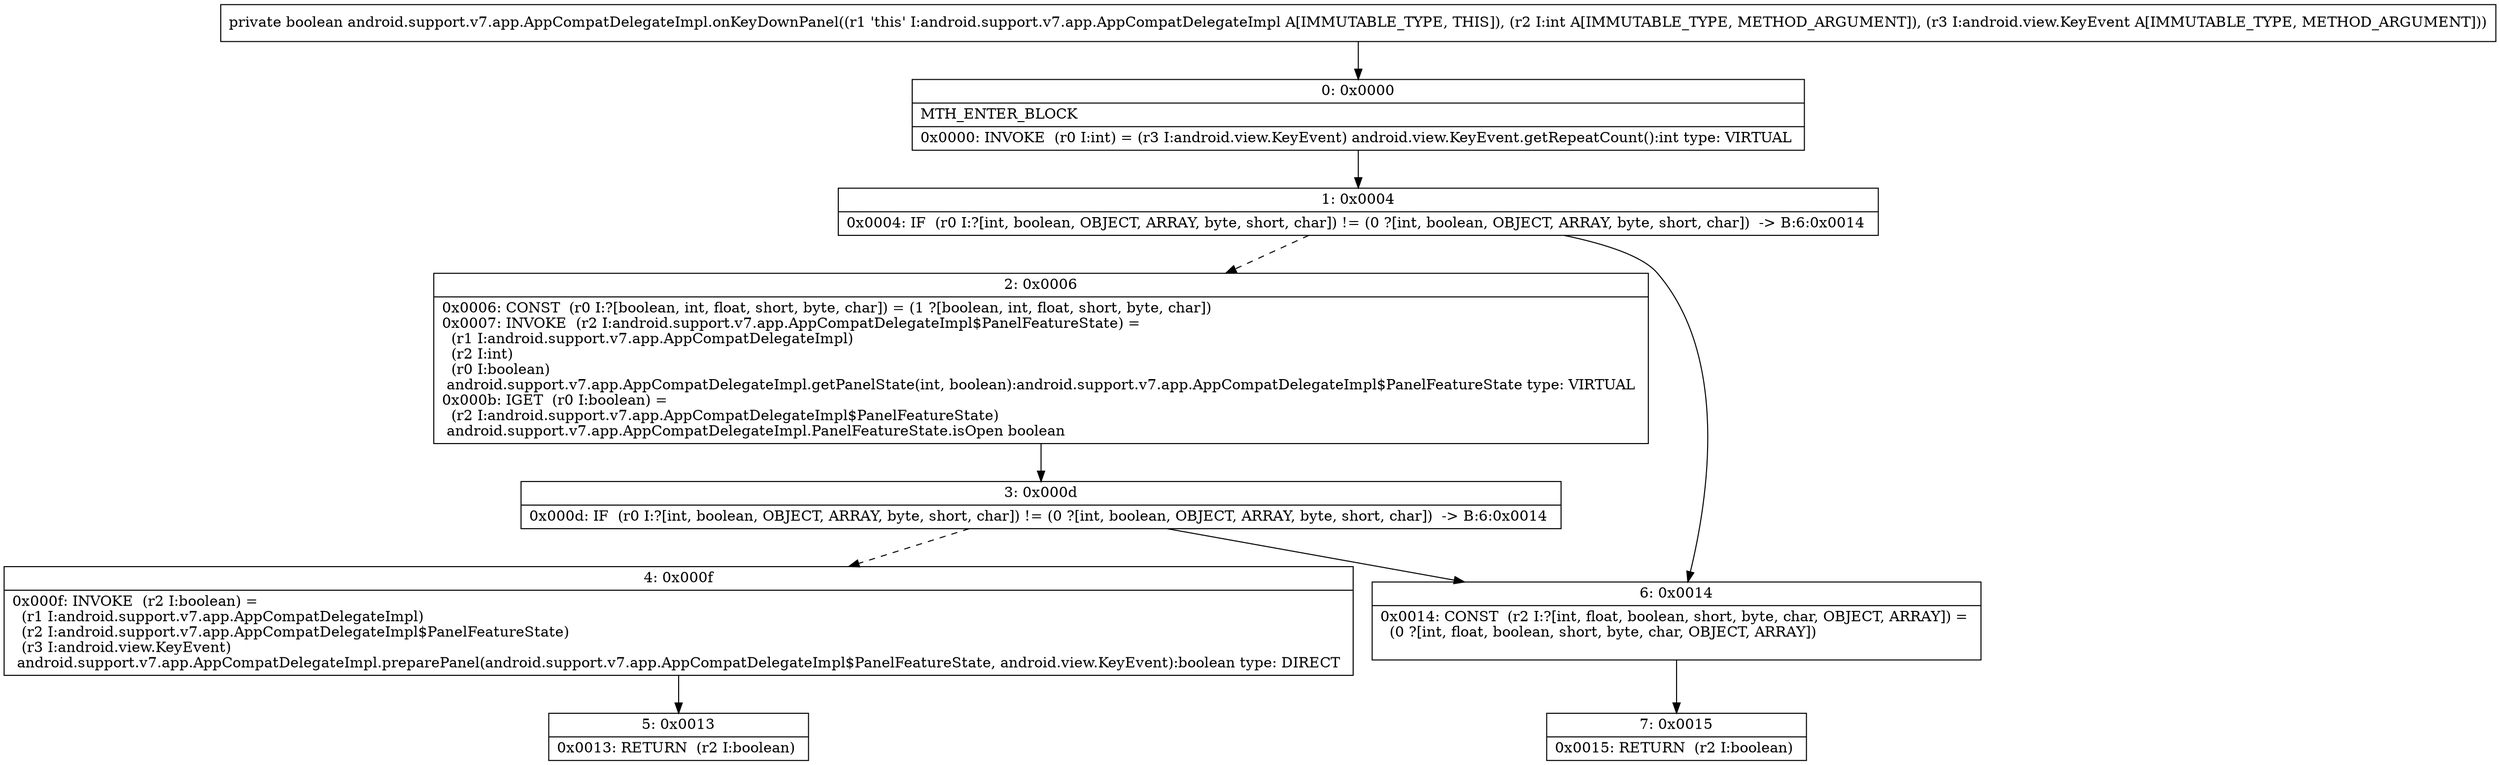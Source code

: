 digraph "CFG forandroid.support.v7.app.AppCompatDelegateImpl.onKeyDownPanel(ILandroid\/view\/KeyEvent;)Z" {
Node_0 [shape=record,label="{0\:\ 0x0000|MTH_ENTER_BLOCK\l|0x0000: INVOKE  (r0 I:int) = (r3 I:android.view.KeyEvent) android.view.KeyEvent.getRepeatCount():int type: VIRTUAL \l}"];
Node_1 [shape=record,label="{1\:\ 0x0004|0x0004: IF  (r0 I:?[int, boolean, OBJECT, ARRAY, byte, short, char]) != (0 ?[int, boolean, OBJECT, ARRAY, byte, short, char])  \-\> B:6:0x0014 \l}"];
Node_2 [shape=record,label="{2\:\ 0x0006|0x0006: CONST  (r0 I:?[boolean, int, float, short, byte, char]) = (1 ?[boolean, int, float, short, byte, char]) \l0x0007: INVOKE  (r2 I:android.support.v7.app.AppCompatDelegateImpl$PanelFeatureState) = \l  (r1 I:android.support.v7.app.AppCompatDelegateImpl)\l  (r2 I:int)\l  (r0 I:boolean)\l android.support.v7.app.AppCompatDelegateImpl.getPanelState(int, boolean):android.support.v7.app.AppCompatDelegateImpl$PanelFeatureState type: VIRTUAL \l0x000b: IGET  (r0 I:boolean) = \l  (r2 I:android.support.v7.app.AppCompatDelegateImpl$PanelFeatureState)\l android.support.v7.app.AppCompatDelegateImpl.PanelFeatureState.isOpen boolean \l}"];
Node_3 [shape=record,label="{3\:\ 0x000d|0x000d: IF  (r0 I:?[int, boolean, OBJECT, ARRAY, byte, short, char]) != (0 ?[int, boolean, OBJECT, ARRAY, byte, short, char])  \-\> B:6:0x0014 \l}"];
Node_4 [shape=record,label="{4\:\ 0x000f|0x000f: INVOKE  (r2 I:boolean) = \l  (r1 I:android.support.v7.app.AppCompatDelegateImpl)\l  (r2 I:android.support.v7.app.AppCompatDelegateImpl$PanelFeatureState)\l  (r3 I:android.view.KeyEvent)\l android.support.v7.app.AppCompatDelegateImpl.preparePanel(android.support.v7.app.AppCompatDelegateImpl$PanelFeatureState, android.view.KeyEvent):boolean type: DIRECT \l}"];
Node_5 [shape=record,label="{5\:\ 0x0013|0x0013: RETURN  (r2 I:boolean) \l}"];
Node_6 [shape=record,label="{6\:\ 0x0014|0x0014: CONST  (r2 I:?[int, float, boolean, short, byte, char, OBJECT, ARRAY]) = \l  (0 ?[int, float, boolean, short, byte, char, OBJECT, ARRAY])\l \l}"];
Node_7 [shape=record,label="{7\:\ 0x0015|0x0015: RETURN  (r2 I:boolean) \l}"];
MethodNode[shape=record,label="{private boolean android.support.v7.app.AppCompatDelegateImpl.onKeyDownPanel((r1 'this' I:android.support.v7.app.AppCompatDelegateImpl A[IMMUTABLE_TYPE, THIS]), (r2 I:int A[IMMUTABLE_TYPE, METHOD_ARGUMENT]), (r3 I:android.view.KeyEvent A[IMMUTABLE_TYPE, METHOD_ARGUMENT])) }"];
MethodNode -> Node_0;
Node_0 -> Node_1;
Node_1 -> Node_2[style=dashed];
Node_1 -> Node_6;
Node_2 -> Node_3;
Node_3 -> Node_4[style=dashed];
Node_3 -> Node_6;
Node_4 -> Node_5;
Node_6 -> Node_7;
}

